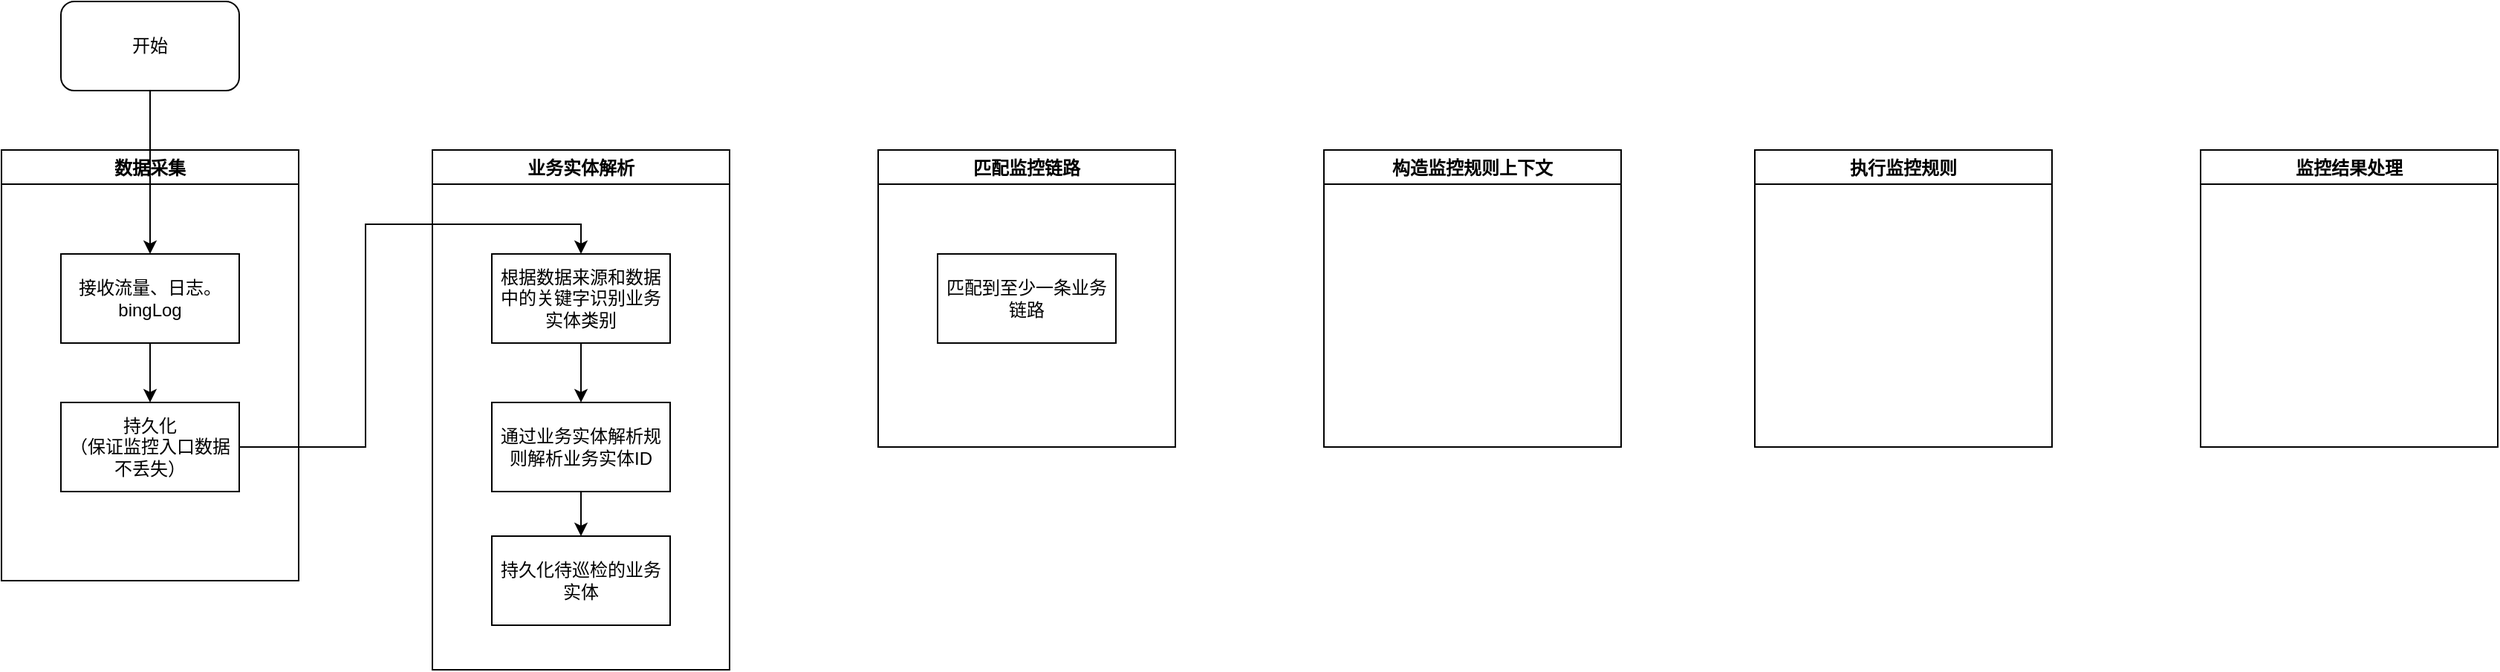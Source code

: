<mxfile version="20.3.0" type="github">
  <diagram id="D7YODH7v8Cu3DkDxqm7N" name="第 1 页">
    <mxGraphModel dx="1298" dy="882" grid="1" gridSize="10" guides="1" tooltips="1" connect="1" arrows="1" fold="1" page="1" pageScale="1" pageWidth="827" pageHeight="1169" math="0" shadow="0">
      <root>
        <mxCell id="0" />
        <mxCell id="1" parent="0" />
        <mxCell id="Y7YBReNhOn6DADfV4-6s-2" value="业务实体解析" style="swimlane;" parent="1" vertex="1">
          <mxGeometry x="410" y="210" width="200" height="350" as="geometry" />
        </mxCell>
        <mxCell id="NrAy47tPbd4vURZMrOmv-11" style="edgeStyle=orthogonalEdgeStyle;rounded=0;orthogonalLoop=1;jettySize=auto;html=1;entryX=0.5;entryY=0;entryDx=0;entryDy=0;" edge="1" parent="Y7YBReNhOn6DADfV4-6s-2" source="NrAy47tPbd4vURZMrOmv-7" target="NrAy47tPbd4vURZMrOmv-8">
          <mxGeometry relative="1" as="geometry" />
        </mxCell>
        <mxCell id="NrAy47tPbd4vURZMrOmv-7" value="根据数据来源和数据中的关键字识别业务实体类别" style="rounded=0;whiteSpace=wrap;html=1;" vertex="1" parent="Y7YBReNhOn6DADfV4-6s-2">
          <mxGeometry x="40" y="70" width="120" height="60" as="geometry" />
        </mxCell>
        <mxCell id="NrAy47tPbd4vURZMrOmv-12" style="edgeStyle=orthogonalEdgeStyle;rounded=0;orthogonalLoop=1;jettySize=auto;html=1;entryX=0.5;entryY=0;entryDx=0;entryDy=0;" edge="1" parent="Y7YBReNhOn6DADfV4-6s-2" source="NrAy47tPbd4vURZMrOmv-8" target="NrAy47tPbd4vURZMrOmv-9">
          <mxGeometry relative="1" as="geometry" />
        </mxCell>
        <mxCell id="NrAy47tPbd4vURZMrOmv-8" value="通过业务实体解析规则解析业务实体ID" style="rounded=0;whiteSpace=wrap;html=1;" vertex="1" parent="Y7YBReNhOn6DADfV4-6s-2">
          <mxGeometry x="40" y="170" width="120" height="60" as="geometry" />
        </mxCell>
        <mxCell id="NrAy47tPbd4vURZMrOmv-9" value="持久化待巡检的业务实体" style="rounded=0;whiteSpace=wrap;html=1;" vertex="1" parent="Y7YBReNhOn6DADfV4-6s-2">
          <mxGeometry x="40" y="260" width="120" height="60" as="geometry" />
        </mxCell>
        <mxCell id="Y7YBReNhOn6DADfV4-6s-1" value="数据采集" style="swimlane;" parent="1" vertex="1">
          <mxGeometry x="120" y="210" width="200" height="290" as="geometry" />
        </mxCell>
        <mxCell id="NrAy47tPbd4vURZMrOmv-6" style="edgeStyle=orthogonalEdgeStyle;rounded=0;orthogonalLoop=1;jettySize=auto;html=1;entryX=0.5;entryY=0;entryDx=0;entryDy=0;" edge="1" parent="Y7YBReNhOn6DADfV4-6s-1" source="NrAy47tPbd4vURZMrOmv-1" target="NrAy47tPbd4vURZMrOmv-5">
          <mxGeometry relative="1" as="geometry" />
        </mxCell>
        <mxCell id="NrAy47tPbd4vURZMrOmv-1" value="接收流量、日志。bingLog" style="rounded=0;whiteSpace=wrap;html=1;" vertex="1" parent="Y7YBReNhOn6DADfV4-6s-1">
          <mxGeometry x="40" y="70" width="120" height="60" as="geometry" />
        </mxCell>
        <mxCell id="NrAy47tPbd4vURZMrOmv-5" value="持久化&lt;br&gt;（保证监控入口数据不丢失）" style="rounded=0;whiteSpace=wrap;html=1;" vertex="1" parent="Y7YBReNhOn6DADfV4-6s-1">
          <mxGeometry x="40" y="170" width="120" height="60" as="geometry" />
        </mxCell>
        <mxCell id="Y7YBReNhOn6DADfV4-6s-3" value="匹配监控链路" style="swimlane;" parent="1" vertex="1">
          <mxGeometry x="710" y="210" width="200" height="200" as="geometry" />
        </mxCell>
        <mxCell id="NrAy47tPbd4vURZMrOmv-13" value="匹配到至少一条业务链路" style="rounded=0;whiteSpace=wrap;html=1;" vertex="1" parent="Y7YBReNhOn6DADfV4-6s-3">
          <mxGeometry x="40" y="70" width="120" height="60" as="geometry" />
        </mxCell>
        <mxCell id="Y7YBReNhOn6DADfV4-6s-4" value="构造监控规则上下文" style="swimlane;" parent="1" vertex="1">
          <mxGeometry x="1010" y="210" width="200" height="200" as="geometry" />
        </mxCell>
        <mxCell id="Y7YBReNhOn6DADfV4-6s-5" value="执行监控规则" style="swimlane;" parent="1" vertex="1">
          <mxGeometry x="1300" y="210" width="200" height="200" as="geometry" />
        </mxCell>
        <mxCell id="Y7YBReNhOn6DADfV4-6s-6" value="监控结果处理" style="swimlane;" parent="1" vertex="1">
          <mxGeometry x="1600" y="210" width="200" height="200" as="geometry" />
        </mxCell>
        <mxCell id="NrAy47tPbd4vURZMrOmv-4" value="" style="edgeStyle=orthogonalEdgeStyle;rounded=0;orthogonalLoop=1;jettySize=auto;html=1;" edge="1" parent="1" source="NrAy47tPbd4vURZMrOmv-3" target="NrAy47tPbd4vURZMrOmv-1">
          <mxGeometry relative="1" as="geometry" />
        </mxCell>
        <mxCell id="NrAy47tPbd4vURZMrOmv-3" value="开始" style="rounded=1;whiteSpace=wrap;html=1;" vertex="1" parent="1">
          <mxGeometry x="160" y="110" width="120" height="60" as="geometry" />
        </mxCell>
        <mxCell id="NrAy47tPbd4vURZMrOmv-10" style="edgeStyle=orthogonalEdgeStyle;rounded=0;orthogonalLoop=1;jettySize=auto;html=1;entryX=0.5;entryY=0;entryDx=0;entryDy=0;" edge="1" parent="1" source="NrAy47tPbd4vURZMrOmv-5" target="NrAy47tPbd4vURZMrOmv-7">
          <mxGeometry relative="1" as="geometry" />
        </mxCell>
      </root>
    </mxGraphModel>
  </diagram>
</mxfile>
